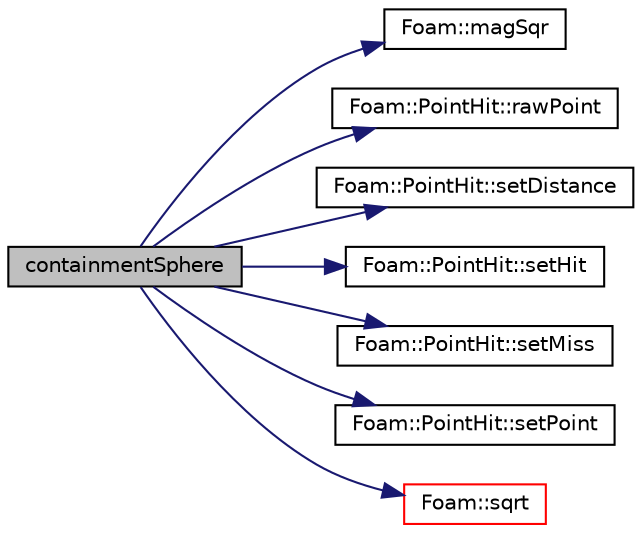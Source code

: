 digraph "containmentSphere"
{
  bgcolor="transparent";
  edge [fontname="Helvetica",fontsize="10",labelfontname="Helvetica",labelfontsize="10"];
  node [fontname="Helvetica",fontsize="10",shape=record];
  rankdir="LR";
  Node1 [label="containmentSphere",height=0.2,width=0.4,color="black", fillcolor="grey75", style="filled", fontcolor="black"];
  Node1 -> Node2 [color="midnightblue",fontsize="10",style="solid",fontname="Helvetica"];
  Node2 [label="Foam::magSqr",height=0.2,width=0.4,color="black",URL="$a10675.html#ae6fff2c6981e6d9618aa5038e69def6e"];
  Node1 -> Node3 [color="midnightblue",fontsize="10",style="solid",fontname="Helvetica"];
  Node3 [label="Foam::PointHit::rawPoint",height=0.2,width=0.4,color="black",URL="$a01871.html#a6c68a01f71e2d6a820e0f0e3540aff0f",tooltip="Return point with no checking. "];
  Node1 -> Node4 [color="midnightblue",fontsize="10",style="solid",fontname="Helvetica"];
  Node4 [label="Foam::PointHit::setDistance",height=0.2,width=0.4,color="black",URL="$a01871.html#a14790d638ec1616229076c4aed712b09"];
  Node1 -> Node5 [color="midnightblue",fontsize="10",style="solid",fontname="Helvetica"];
  Node5 [label="Foam::PointHit::setHit",height=0.2,width=0.4,color="black",URL="$a01871.html#af857bf9136ee4938a5de88d60b75b706"];
  Node1 -> Node6 [color="midnightblue",fontsize="10",style="solid",fontname="Helvetica"];
  Node6 [label="Foam::PointHit::setMiss",height=0.2,width=0.4,color="black",URL="$a01871.html#aed721b61555f524fcafed97d1a4cd9f6"];
  Node1 -> Node7 [color="midnightblue",fontsize="10",style="solid",fontname="Helvetica"];
  Node7 [label="Foam::PointHit::setPoint",height=0.2,width=0.4,color="black",URL="$a01871.html#a06197856d3e9d1625db3f88c38dc522a"];
  Node1 -> Node8 [color="midnightblue",fontsize="10",style="solid",fontname="Helvetica"];
  Node8 [label="Foam::sqrt",height=0.2,width=0.4,color="red",URL="$a10675.html#a8616bd62eebf2342a80222fecb1bda71"];
}
